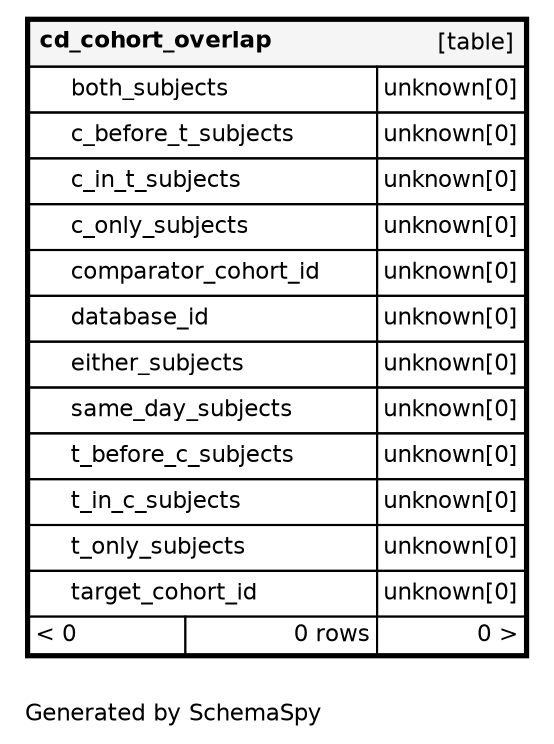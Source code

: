 digraph "oneDegreeRelationshipsDiagram" {
  graph [    rankdir="RL"    bgcolor="#ffffff"    label="\nGenerated by SchemaSpy"    labeljust="l"    nodesep="0.18"    ranksep="0.46"    fontname="Helvetica"    fontsize="11"    ration="compress"  ];  node [    fontname="Helvetica"    fontsize="11"    shape="plaintext"  ];  edge [    arrowsize="0.8"  ];
  "cd_cohort_overlap" [
   label=<
    <TABLE BORDER="2" CELLBORDER="1" CELLSPACING="0" BGCOLOR="#ffffff">
      <TR><TD COLSPAN="4"  BGCOLOR="#f5f5f5"><TABLE BORDER="0" CELLSPACING="0"><TR><TD ALIGN="LEFT" FIXEDSIZE="TRUE" WIDTH="122" HEIGHT="16"><B>cd_cohort_overlap</B></TD><TD ALIGN="RIGHT">[table]</TD></TR></TABLE></TD></TR>
      <TR><TD PORT="both_subjects" COLSPAN="2" ALIGN="LEFT"><TABLE BORDER="0" CELLSPACING="0" ALIGN="LEFT"><TR ALIGN="LEFT"><TD ALIGN="LEFT" FIXEDSIZE="TRUE" WIDTH="15" HEIGHT="16"></TD><TD ALIGN="LEFT" FIXEDSIZE="TRUE" WIDTH="146" HEIGHT="16">both_subjects</TD></TR></TABLE></TD><TD PORT="both_subjects.type" ALIGN="LEFT">unknown[0]</TD></TR>
      <TR><TD PORT="c_before_t_subjects" COLSPAN="2" ALIGN="LEFT"><TABLE BORDER="0" CELLSPACING="0" ALIGN="LEFT"><TR ALIGN="LEFT"><TD ALIGN="LEFT" FIXEDSIZE="TRUE" WIDTH="15" HEIGHT="16"></TD><TD ALIGN="LEFT" FIXEDSIZE="TRUE" WIDTH="146" HEIGHT="16">c_before_t_subjects</TD></TR></TABLE></TD><TD PORT="c_before_t_subjects.type" ALIGN="LEFT">unknown[0]</TD></TR>
      <TR><TD PORT="c_in_t_subjects" COLSPAN="2" ALIGN="LEFT"><TABLE BORDER="0" CELLSPACING="0" ALIGN="LEFT"><TR ALIGN="LEFT"><TD ALIGN="LEFT" FIXEDSIZE="TRUE" WIDTH="15" HEIGHT="16"></TD><TD ALIGN="LEFT" FIXEDSIZE="TRUE" WIDTH="146" HEIGHT="16">c_in_t_subjects</TD></TR></TABLE></TD><TD PORT="c_in_t_subjects.type" ALIGN="LEFT">unknown[0]</TD></TR>
      <TR><TD PORT="c_only_subjects" COLSPAN="2" ALIGN="LEFT"><TABLE BORDER="0" CELLSPACING="0" ALIGN="LEFT"><TR ALIGN="LEFT"><TD ALIGN="LEFT" FIXEDSIZE="TRUE" WIDTH="15" HEIGHT="16"></TD><TD ALIGN="LEFT" FIXEDSIZE="TRUE" WIDTH="146" HEIGHT="16">c_only_subjects</TD></TR></TABLE></TD><TD PORT="c_only_subjects.type" ALIGN="LEFT">unknown[0]</TD></TR>
      <TR><TD PORT="comparator_cohort_id" COLSPAN="2" ALIGN="LEFT"><TABLE BORDER="0" CELLSPACING="0" ALIGN="LEFT"><TR ALIGN="LEFT"><TD ALIGN="LEFT" FIXEDSIZE="TRUE" WIDTH="15" HEIGHT="16"></TD><TD ALIGN="LEFT" FIXEDSIZE="TRUE" WIDTH="146" HEIGHT="16">comparator_cohort_id</TD></TR></TABLE></TD><TD PORT="comparator_cohort_id.type" ALIGN="LEFT">unknown[0]</TD></TR>
      <TR><TD PORT="database_id" COLSPAN="2" ALIGN="LEFT"><TABLE BORDER="0" CELLSPACING="0" ALIGN="LEFT"><TR ALIGN="LEFT"><TD ALIGN="LEFT" FIXEDSIZE="TRUE" WIDTH="15" HEIGHT="16"></TD><TD ALIGN="LEFT" FIXEDSIZE="TRUE" WIDTH="146" HEIGHT="16">database_id</TD></TR></TABLE></TD><TD PORT="database_id.type" ALIGN="LEFT">unknown[0]</TD></TR>
      <TR><TD PORT="either_subjects" COLSPAN="2" ALIGN="LEFT"><TABLE BORDER="0" CELLSPACING="0" ALIGN="LEFT"><TR ALIGN="LEFT"><TD ALIGN="LEFT" FIXEDSIZE="TRUE" WIDTH="15" HEIGHT="16"></TD><TD ALIGN="LEFT" FIXEDSIZE="TRUE" WIDTH="146" HEIGHT="16">either_subjects</TD></TR></TABLE></TD><TD PORT="either_subjects.type" ALIGN="LEFT">unknown[0]</TD></TR>
      <TR><TD PORT="same_day_subjects" COLSPAN="2" ALIGN="LEFT"><TABLE BORDER="0" CELLSPACING="0" ALIGN="LEFT"><TR ALIGN="LEFT"><TD ALIGN="LEFT" FIXEDSIZE="TRUE" WIDTH="15" HEIGHT="16"></TD><TD ALIGN="LEFT" FIXEDSIZE="TRUE" WIDTH="146" HEIGHT="16">same_day_subjects</TD></TR></TABLE></TD><TD PORT="same_day_subjects.type" ALIGN="LEFT">unknown[0]</TD></TR>
      <TR><TD PORT="t_before_c_subjects" COLSPAN="2" ALIGN="LEFT"><TABLE BORDER="0" CELLSPACING="0" ALIGN="LEFT"><TR ALIGN="LEFT"><TD ALIGN="LEFT" FIXEDSIZE="TRUE" WIDTH="15" HEIGHT="16"></TD><TD ALIGN="LEFT" FIXEDSIZE="TRUE" WIDTH="146" HEIGHT="16">t_before_c_subjects</TD></TR></TABLE></TD><TD PORT="t_before_c_subjects.type" ALIGN="LEFT">unknown[0]</TD></TR>
      <TR><TD PORT="t_in_c_subjects" COLSPAN="2" ALIGN="LEFT"><TABLE BORDER="0" CELLSPACING="0" ALIGN="LEFT"><TR ALIGN="LEFT"><TD ALIGN="LEFT" FIXEDSIZE="TRUE" WIDTH="15" HEIGHT="16"></TD><TD ALIGN="LEFT" FIXEDSIZE="TRUE" WIDTH="146" HEIGHT="16">t_in_c_subjects</TD></TR></TABLE></TD><TD PORT="t_in_c_subjects.type" ALIGN="LEFT">unknown[0]</TD></TR>
      <TR><TD PORT="t_only_subjects" COLSPAN="2" ALIGN="LEFT"><TABLE BORDER="0" CELLSPACING="0" ALIGN="LEFT"><TR ALIGN="LEFT"><TD ALIGN="LEFT" FIXEDSIZE="TRUE" WIDTH="15" HEIGHT="16"></TD><TD ALIGN="LEFT" FIXEDSIZE="TRUE" WIDTH="146" HEIGHT="16">t_only_subjects</TD></TR></TABLE></TD><TD PORT="t_only_subjects.type" ALIGN="LEFT">unknown[0]</TD></TR>
      <TR><TD PORT="target_cohort_id" COLSPAN="2" ALIGN="LEFT"><TABLE BORDER="0" CELLSPACING="0" ALIGN="LEFT"><TR ALIGN="LEFT"><TD ALIGN="LEFT" FIXEDSIZE="TRUE" WIDTH="15" HEIGHT="16"></TD><TD ALIGN="LEFT" FIXEDSIZE="TRUE" WIDTH="146" HEIGHT="16">target_cohort_id</TD></TR></TABLE></TD><TD PORT="target_cohort_id.type" ALIGN="LEFT">unknown[0]</TD></TR>
      <TR><TD ALIGN="LEFT" BGCOLOR="#ffffff">&lt; 0</TD><TD ALIGN="RIGHT" BGCOLOR="#ffffff">0 rows</TD><TD ALIGN="RIGHT" BGCOLOR="#ffffff">0 &gt;</TD></TR>
    </TABLE>>
    URL="../../tables/cd_cohort_overlap.html"
    target="_top"
    tooltip="cd_cohort_overlap"
  ];
}
